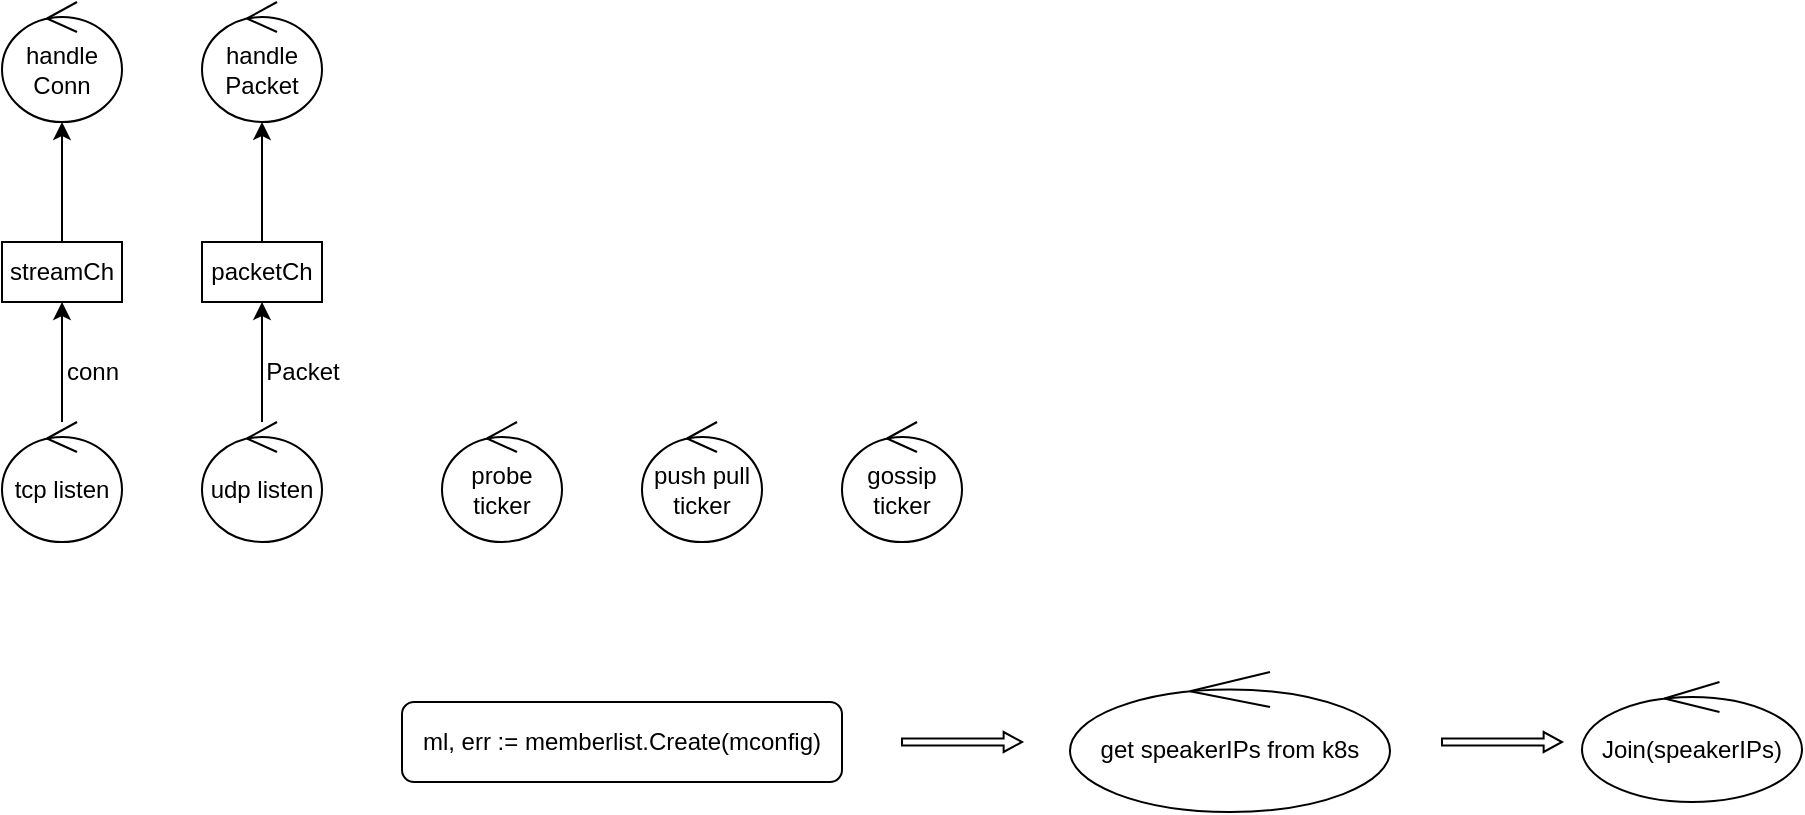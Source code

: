 <mxfile version="21.1.8" type="github">
  <diagram name="第 1 页" id="9MD7QYnVdQZ_yIGFcesc">
    <mxGraphModel dx="1551" dy="1547" grid="1" gridSize="10" guides="1" tooltips="1" connect="1" arrows="1" fold="1" page="1" pageScale="1" pageWidth="827" pageHeight="1169" math="0" shadow="0">
      <root>
        <mxCell id="0" />
        <mxCell id="1" parent="0" />
        <mxCell id="_zm0CQRuYTHYO6aYQds6-1" value="ml, err := memberlist.Create(mconfig)" style="rounded=1;whiteSpace=wrap;html=1;" vertex="1" parent="1">
          <mxGeometry x="80" y="280" width="220" height="40" as="geometry" />
        </mxCell>
        <mxCell id="_zm0CQRuYTHYO6aYQds6-3" value="get speakerIPs from k8s" style="ellipse;shape=umlControl;whiteSpace=wrap;html=1;" vertex="1" parent="1">
          <mxGeometry x="414" y="265" width="160" height="70" as="geometry" />
        </mxCell>
        <mxCell id="_zm0CQRuYTHYO6aYQds6-4" value="Join(speakerIPs)" style="ellipse;shape=umlControl;whiteSpace=wrap;html=1;" vertex="1" parent="1">
          <mxGeometry x="670" y="270" width="110" height="60" as="geometry" />
        </mxCell>
        <mxCell id="_zm0CQRuYTHYO6aYQds6-5" value="" style="shape=singleArrow;whiteSpace=wrap;html=1;arrowWidth=0.352;arrowSize=0.153;" vertex="1" parent="1">
          <mxGeometry x="330" y="295" width="60" height="10" as="geometry" />
        </mxCell>
        <mxCell id="_zm0CQRuYTHYO6aYQds6-6" value="" style="shape=singleArrow;whiteSpace=wrap;html=1;arrowWidth=0.352;arrowSize=0.153;" vertex="1" parent="1">
          <mxGeometry x="600" y="295" width="60" height="10" as="geometry" />
        </mxCell>
        <mxCell id="_zm0CQRuYTHYO6aYQds6-11" value="" style="edgeStyle=orthogonalEdgeStyle;rounded=0;orthogonalLoop=1;jettySize=auto;html=1;" edge="1" parent="1" source="_zm0CQRuYTHYO6aYQds6-7" target="_zm0CQRuYTHYO6aYQds6-10">
          <mxGeometry relative="1" as="geometry" />
        </mxCell>
        <mxCell id="_zm0CQRuYTHYO6aYQds6-7" value="tcp listen" style="ellipse;shape=umlControl;whiteSpace=wrap;html=1;" vertex="1" parent="1">
          <mxGeometry x="-120" y="140" width="60" height="60" as="geometry" />
        </mxCell>
        <mxCell id="_zm0CQRuYTHYO6aYQds6-13" value="" style="edgeStyle=orthogonalEdgeStyle;rounded=0;orthogonalLoop=1;jettySize=auto;html=1;" edge="1" parent="1" source="_zm0CQRuYTHYO6aYQds6-9" target="_zm0CQRuYTHYO6aYQds6-12">
          <mxGeometry relative="1" as="geometry" />
        </mxCell>
        <mxCell id="_zm0CQRuYTHYO6aYQds6-9" value="udp listen" style="ellipse;shape=umlControl;whiteSpace=wrap;html=1;" vertex="1" parent="1">
          <mxGeometry x="-20" y="140" width="60" height="60" as="geometry" />
        </mxCell>
        <mxCell id="_zm0CQRuYTHYO6aYQds6-21" value="" style="edgeStyle=orthogonalEdgeStyle;rounded=0;orthogonalLoop=1;jettySize=auto;html=1;" edge="1" parent="1" source="_zm0CQRuYTHYO6aYQds6-10" target="_zm0CQRuYTHYO6aYQds6-20">
          <mxGeometry relative="1" as="geometry" />
        </mxCell>
        <mxCell id="_zm0CQRuYTHYO6aYQds6-10" value="streamCh" style="whiteSpace=wrap;html=1;" vertex="1" parent="1">
          <mxGeometry x="-120" y="50" width="60" height="30" as="geometry" />
        </mxCell>
        <mxCell id="_zm0CQRuYTHYO6aYQds6-19" value="" style="edgeStyle=orthogonalEdgeStyle;rounded=0;orthogonalLoop=1;jettySize=auto;html=1;" edge="1" parent="1" source="_zm0CQRuYTHYO6aYQds6-12" target="_zm0CQRuYTHYO6aYQds6-17">
          <mxGeometry relative="1" as="geometry" />
        </mxCell>
        <mxCell id="_zm0CQRuYTHYO6aYQds6-12" value="packetCh" style="whiteSpace=wrap;html=1;" vertex="1" parent="1">
          <mxGeometry x="-20" y="50" width="60" height="30" as="geometry" />
        </mxCell>
        <mxCell id="_zm0CQRuYTHYO6aYQds6-14" value="conn" style="text;html=1;align=center;verticalAlign=middle;resizable=0;points=[];autosize=1;strokeColor=none;fillColor=none;" vertex="1" parent="1">
          <mxGeometry x="-100" y="100" width="50" height="30" as="geometry" />
        </mxCell>
        <mxCell id="_zm0CQRuYTHYO6aYQds6-15" value="Packet" style="text;html=1;align=center;verticalAlign=middle;resizable=0;points=[];autosize=1;strokeColor=none;fillColor=none;" vertex="1" parent="1">
          <mxGeometry y="100" width="60" height="30" as="geometry" />
        </mxCell>
        <mxCell id="_zm0CQRuYTHYO6aYQds6-17" value="handle Packet" style="ellipse;shape=umlControl;whiteSpace=wrap;html=1;" vertex="1" parent="1">
          <mxGeometry x="-20" y="-70" width="60" height="60" as="geometry" />
        </mxCell>
        <mxCell id="_zm0CQRuYTHYO6aYQds6-20" value="handle Conn" style="ellipse;shape=umlControl;whiteSpace=wrap;html=1;" vertex="1" parent="1">
          <mxGeometry x="-120" y="-70" width="60" height="60" as="geometry" />
        </mxCell>
        <mxCell id="_zm0CQRuYTHYO6aYQds6-24" value="probe ticker" style="ellipse;shape=umlControl;whiteSpace=wrap;html=1;" vertex="1" parent="1">
          <mxGeometry x="100" y="140" width="60" height="60" as="geometry" />
        </mxCell>
        <mxCell id="_zm0CQRuYTHYO6aYQds6-25" value="push pull ticker" style="ellipse;shape=umlControl;whiteSpace=wrap;html=1;" vertex="1" parent="1">
          <mxGeometry x="200" y="140" width="60" height="60" as="geometry" />
        </mxCell>
        <mxCell id="_zm0CQRuYTHYO6aYQds6-26" value="gossip&lt;br&gt;ticker" style="ellipse;shape=umlControl;whiteSpace=wrap;html=1;" vertex="1" parent="1">
          <mxGeometry x="300" y="140" width="60" height="60" as="geometry" />
        </mxCell>
      </root>
    </mxGraphModel>
  </diagram>
</mxfile>
